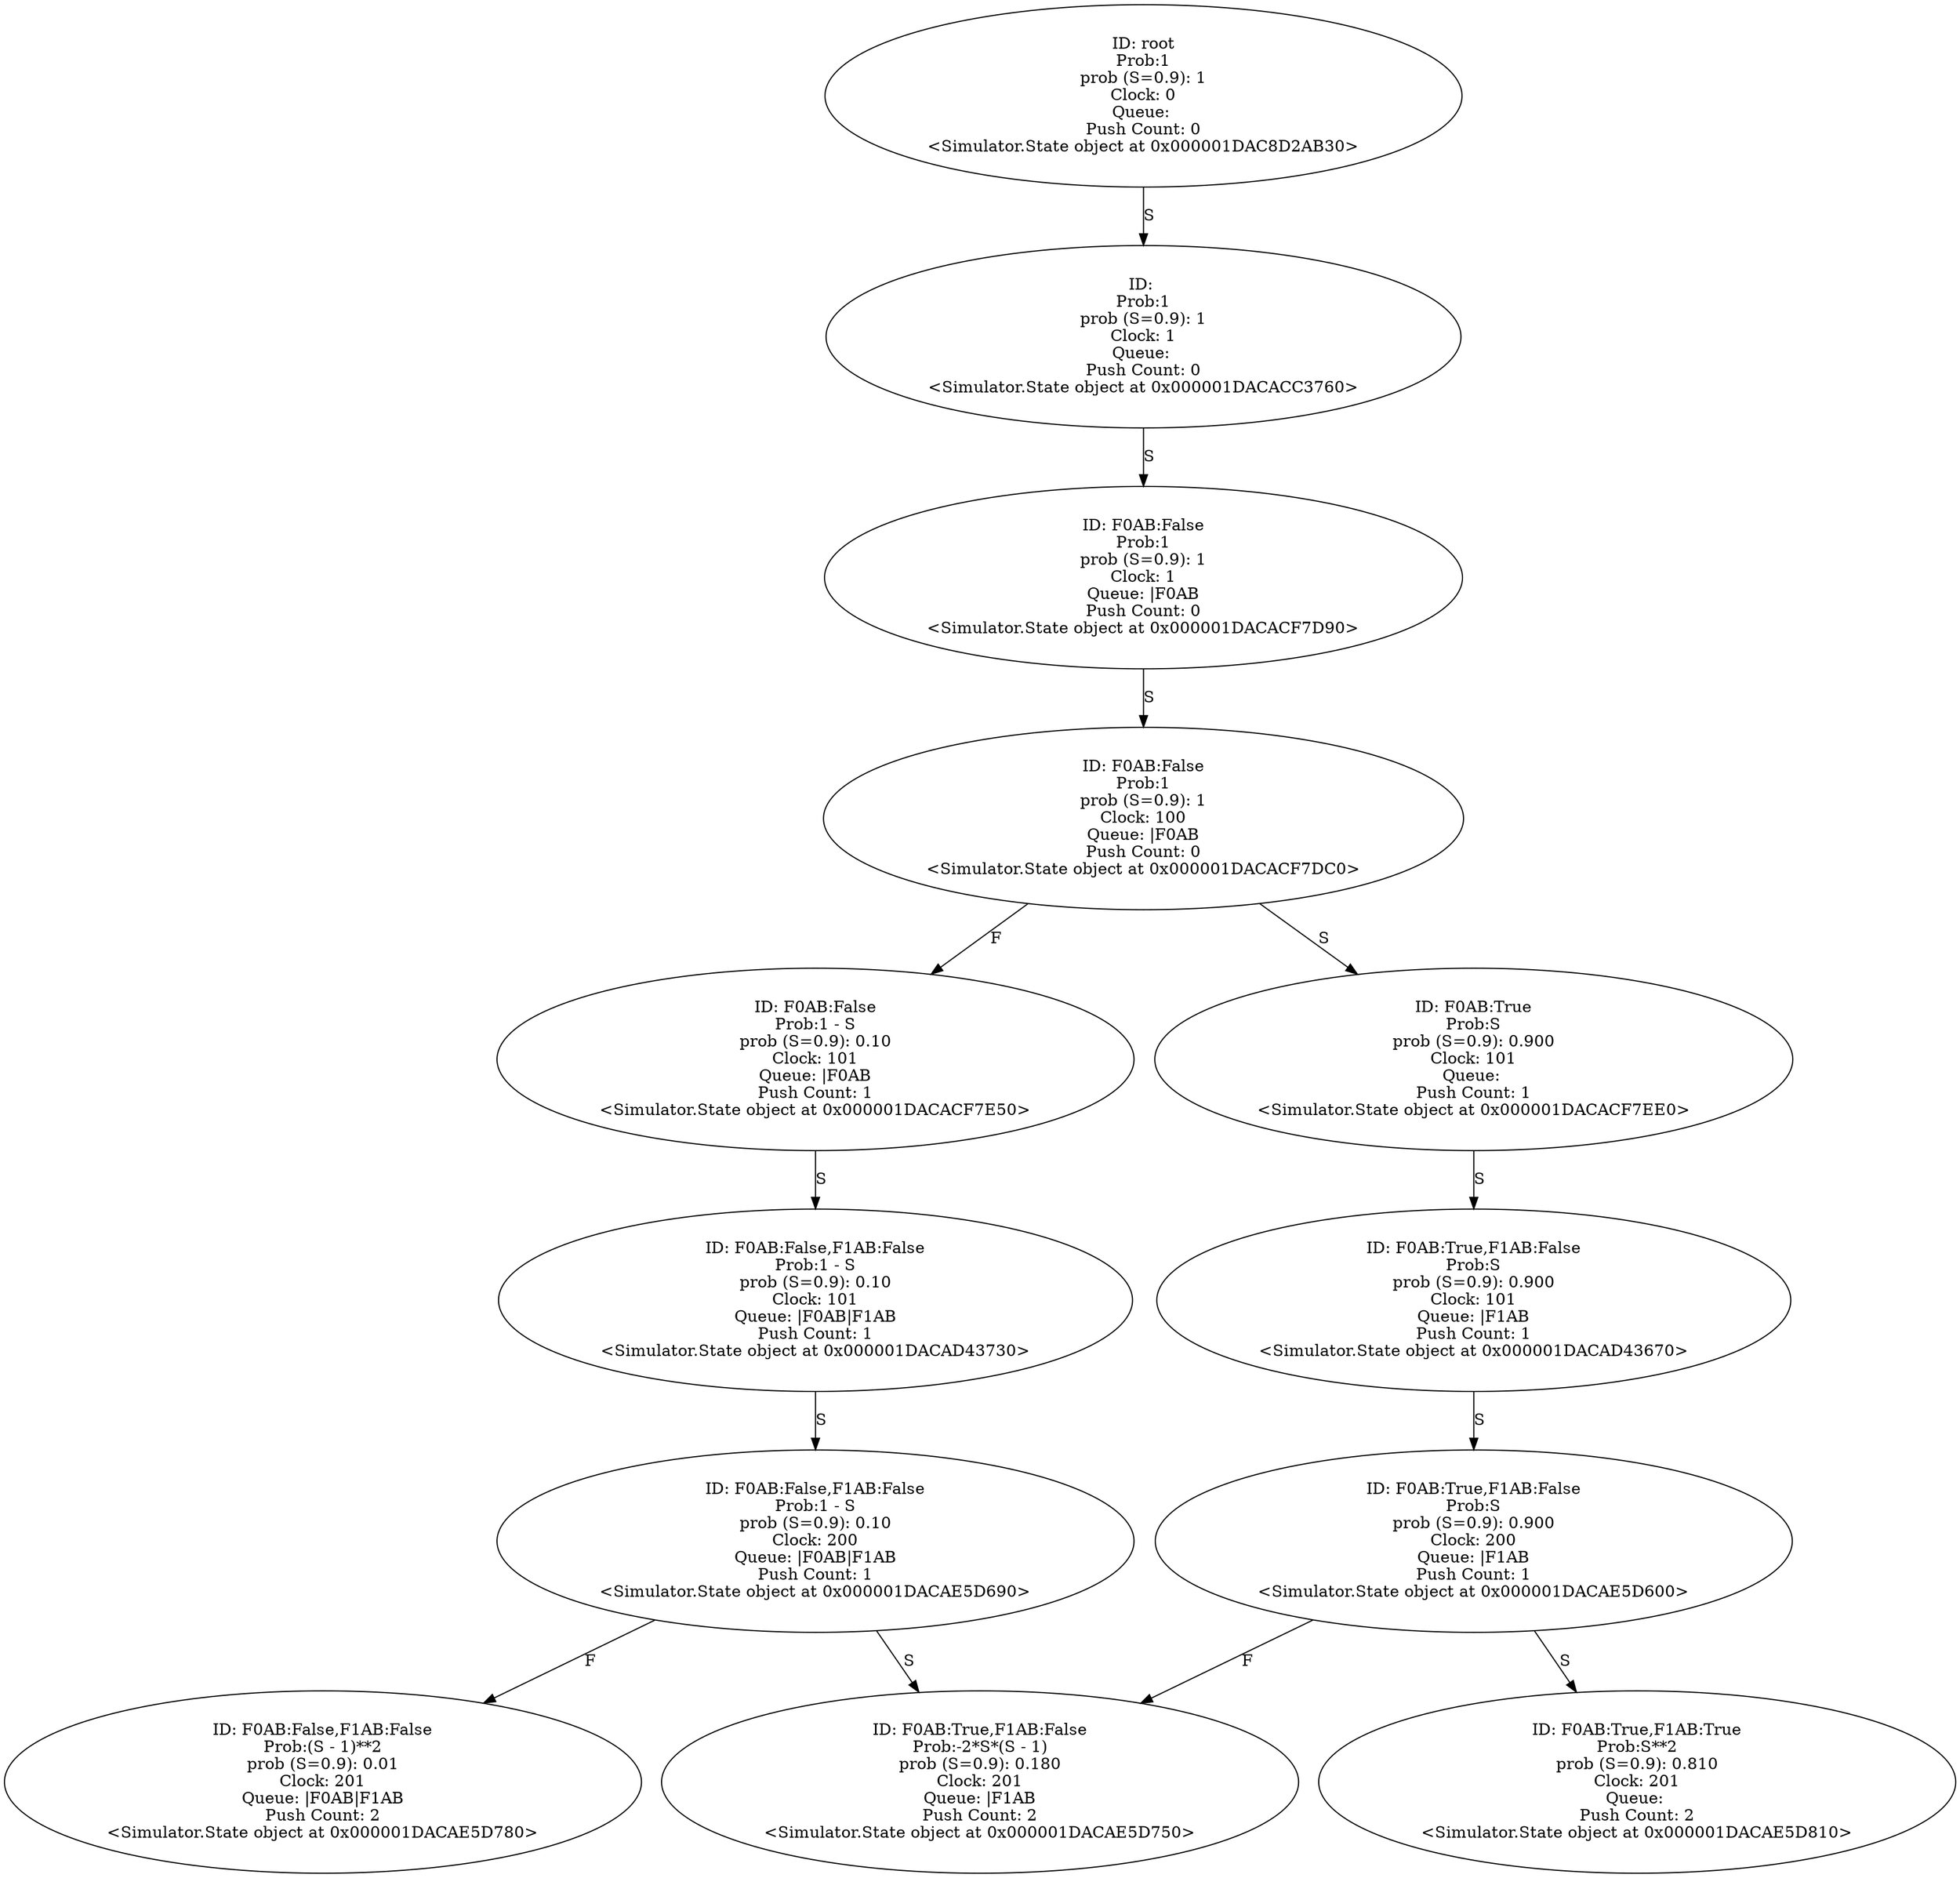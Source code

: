 digraph "./Output/./controled_frequency_S100_R100_t1_tPlus200" {
	<Simulator.State object at 0x000001DAC8D2AB30> [label="ID: root
Prob:1
prob (S=0.9): 1
Clock: 0
Queue: 
Push Count: 0
<Simulator.State object at 0x000001DAC8D2AB30>"]
	<Simulator.State object at 0x000001DAC8D2AB30> -> <Simulator.State object at 0x000001DACACC3760> [label=S]
	<Simulator.State object at 0x000001DACACC3760> [label="ID: 
Prob:1
prob (S=0.9): 1
Clock: 1
Queue: 
Push Count: 0
<Simulator.State object at 0x000001DACACC3760>"]
	<Simulator.State object at 0x000001DACACC3760> -> <Simulator.State object at 0x000001DACACF7D90> [label=S]
	<Simulator.State object at 0x000001DACACF7D90> [label="ID: F0AB:False
Prob:1
prob (S=0.9): 1
Clock: 1
Queue: |F0AB
Push Count: 0
<Simulator.State object at 0x000001DACACF7D90>"]
	<Simulator.State object at 0x000001DACACF7D90> -> <Simulator.State object at 0x000001DACACF7DC0> [label=S]
	<Simulator.State object at 0x000001DACACF7DC0> [label="ID: F0AB:False
Prob:1
prob (S=0.9): 1
Clock: 100
Queue: |F0AB
Push Count: 0
<Simulator.State object at 0x000001DACACF7DC0>"]
	<Simulator.State object at 0x000001DACACF7DC0> -> <Simulator.State object at 0x000001DACACF7E50> [label=F]
	<Simulator.State object at 0x000001DACACF7DC0> -> <Simulator.State object at 0x000001DACACF7EE0> [label=S]
	<Simulator.State object at 0x000001DACACF7E50> [label="ID: F0AB:False
Prob:1 - S
prob (S=0.9): 0.10
Clock: 101
Queue: |F0AB
Push Count: 1
<Simulator.State object at 0x000001DACACF7E50>"]
	<Simulator.State object at 0x000001DACACF7E50> -> <Simulator.State object at 0x000001DACAD43730> [label=S]
	<Simulator.State object at 0x000001DACACF7EE0> [label="ID: F0AB:True
Prob:S
prob (S=0.9): 0.900
Clock: 101
Queue: 
Push Count: 1
<Simulator.State object at 0x000001DACACF7EE0>"]
	<Simulator.State object at 0x000001DACACF7EE0> -> <Simulator.State object at 0x000001DACAD43670> [label=S]
	<Simulator.State object at 0x000001DACAD43730> [label="ID: F0AB:False,F1AB:False
Prob:1 - S
prob (S=0.9): 0.10
Clock: 101
Queue: |F0AB|F1AB
Push Count: 1
<Simulator.State object at 0x000001DACAD43730>"]
	<Simulator.State object at 0x000001DACAD43730> -> <Simulator.State object at 0x000001DACAE5D690> [label=S]
	<Simulator.State object at 0x000001DACAD43670> [label="ID: F0AB:True,F1AB:False
Prob:S
prob (S=0.9): 0.900
Clock: 101
Queue: |F1AB
Push Count: 1
<Simulator.State object at 0x000001DACAD43670>"]
	<Simulator.State object at 0x000001DACAD43670> -> <Simulator.State object at 0x000001DACAE5D600> [label=S]
	<Simulator.State object at 0x000001DACAE5D690> [label="ID: F0AB:False,F1AB:False
Prob:1 - S
prob (S=0.9): 0.10
Clock: 200
Queue: |F0AB|F1AB
Push Count: 1
<Simulator.State object at 0x000001DACAE5D690>"]
	<Simulator.State object at 0x000001DACAE5D690> -> <Simulator.State object at 0x000001DACAE5D780> [label=F]
	<Simulator.State object at 0x000001DACAE5D690> -> <Simulator.State object at 0x000001DACAE5D750> [label=S]
	<Simulator.State object at 0x000001DACAE5D600> [label="ID: F0AB:True,F1AB:False
Prob:S
prob (S=0.9): 0.900
Clock: 200
Queue: |F1AB
Push Count: 1
<Simulator.State object at 0x000001DACAE5D600>"]
	<Simulator.State object at 0x000001DACAE5D600> -> <Simulator.State object at 0x000001DACAE5D750> [label=F]
	<Simulator.State object at 0x000001DACAE5D600> -> <Simulator.State object at 0x000001DACAE5D810> [label=S]
	<Simulator.State object at 0x000001DACAE5D780> [label="ID: F0AB:False,F1AB:False
Prob:(S - 1)**2
prob (S=0.9): 0.01
Clock: 201
Queue: |F0AB|F1AB
Push Count: 2
<Simulator.State object at 0x000001DACAE5D780>"]
	<Simulator.State object at 0x000001DACAE5D750> [label="ID: F0AB:True,F1AB:False
Prob:-2*S*(S - 1)
prob (S=0.9): 0.180
Clock: 201
Queue: |F1AB
Push Count: 2
<Simulator.State object at 0x000001DACAE5D750>"]
	<Simulator.State object at 0x000001DACAE5D810> [label="ID: F0AB:True,F1AB:True
Prob:S**2
prob (S=0.9): 0.810
Clock: 201
Queue: 
Push Count: 2
<Simulator.State object at 0x000001DACAE5D810>"]
}
